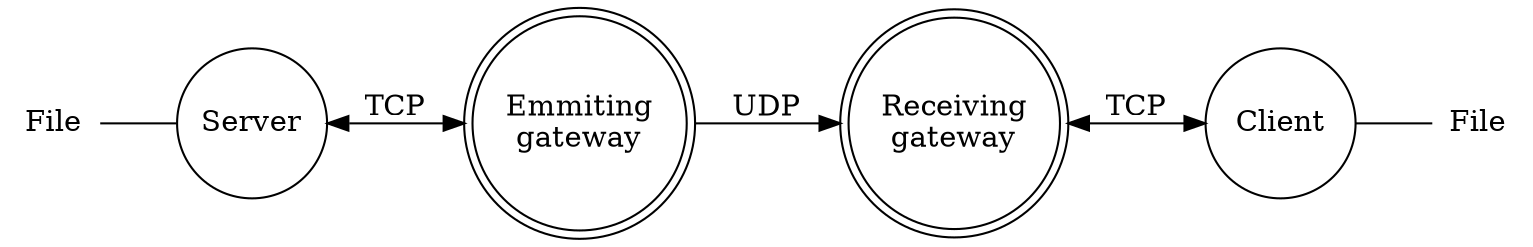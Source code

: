 digraph diode {
	rankdir=LR;
	node [shape = circle, width = "1"];
	fia [label = "File", shape = plaintext, width = "0.6"];
	fib [label = "File", shape = plaintext, width = "0.6"];
	serv [label = "Server"];
	ega [shape = doublecircle, label = "Emmiting\ngateway"];
	rga [shape = doublecircle, label = "Receiving\ngateway"];
	clie [label = "Client"];

	fia -> serv [dir = none];
	serv -> ega [dir = both, label = "TCP"];
	ega -> rga [dir = normal, label = "UDP"];
	rga -> clie [dir = both, label = "TCP"];
	clie -> fib [dir = none];
}
